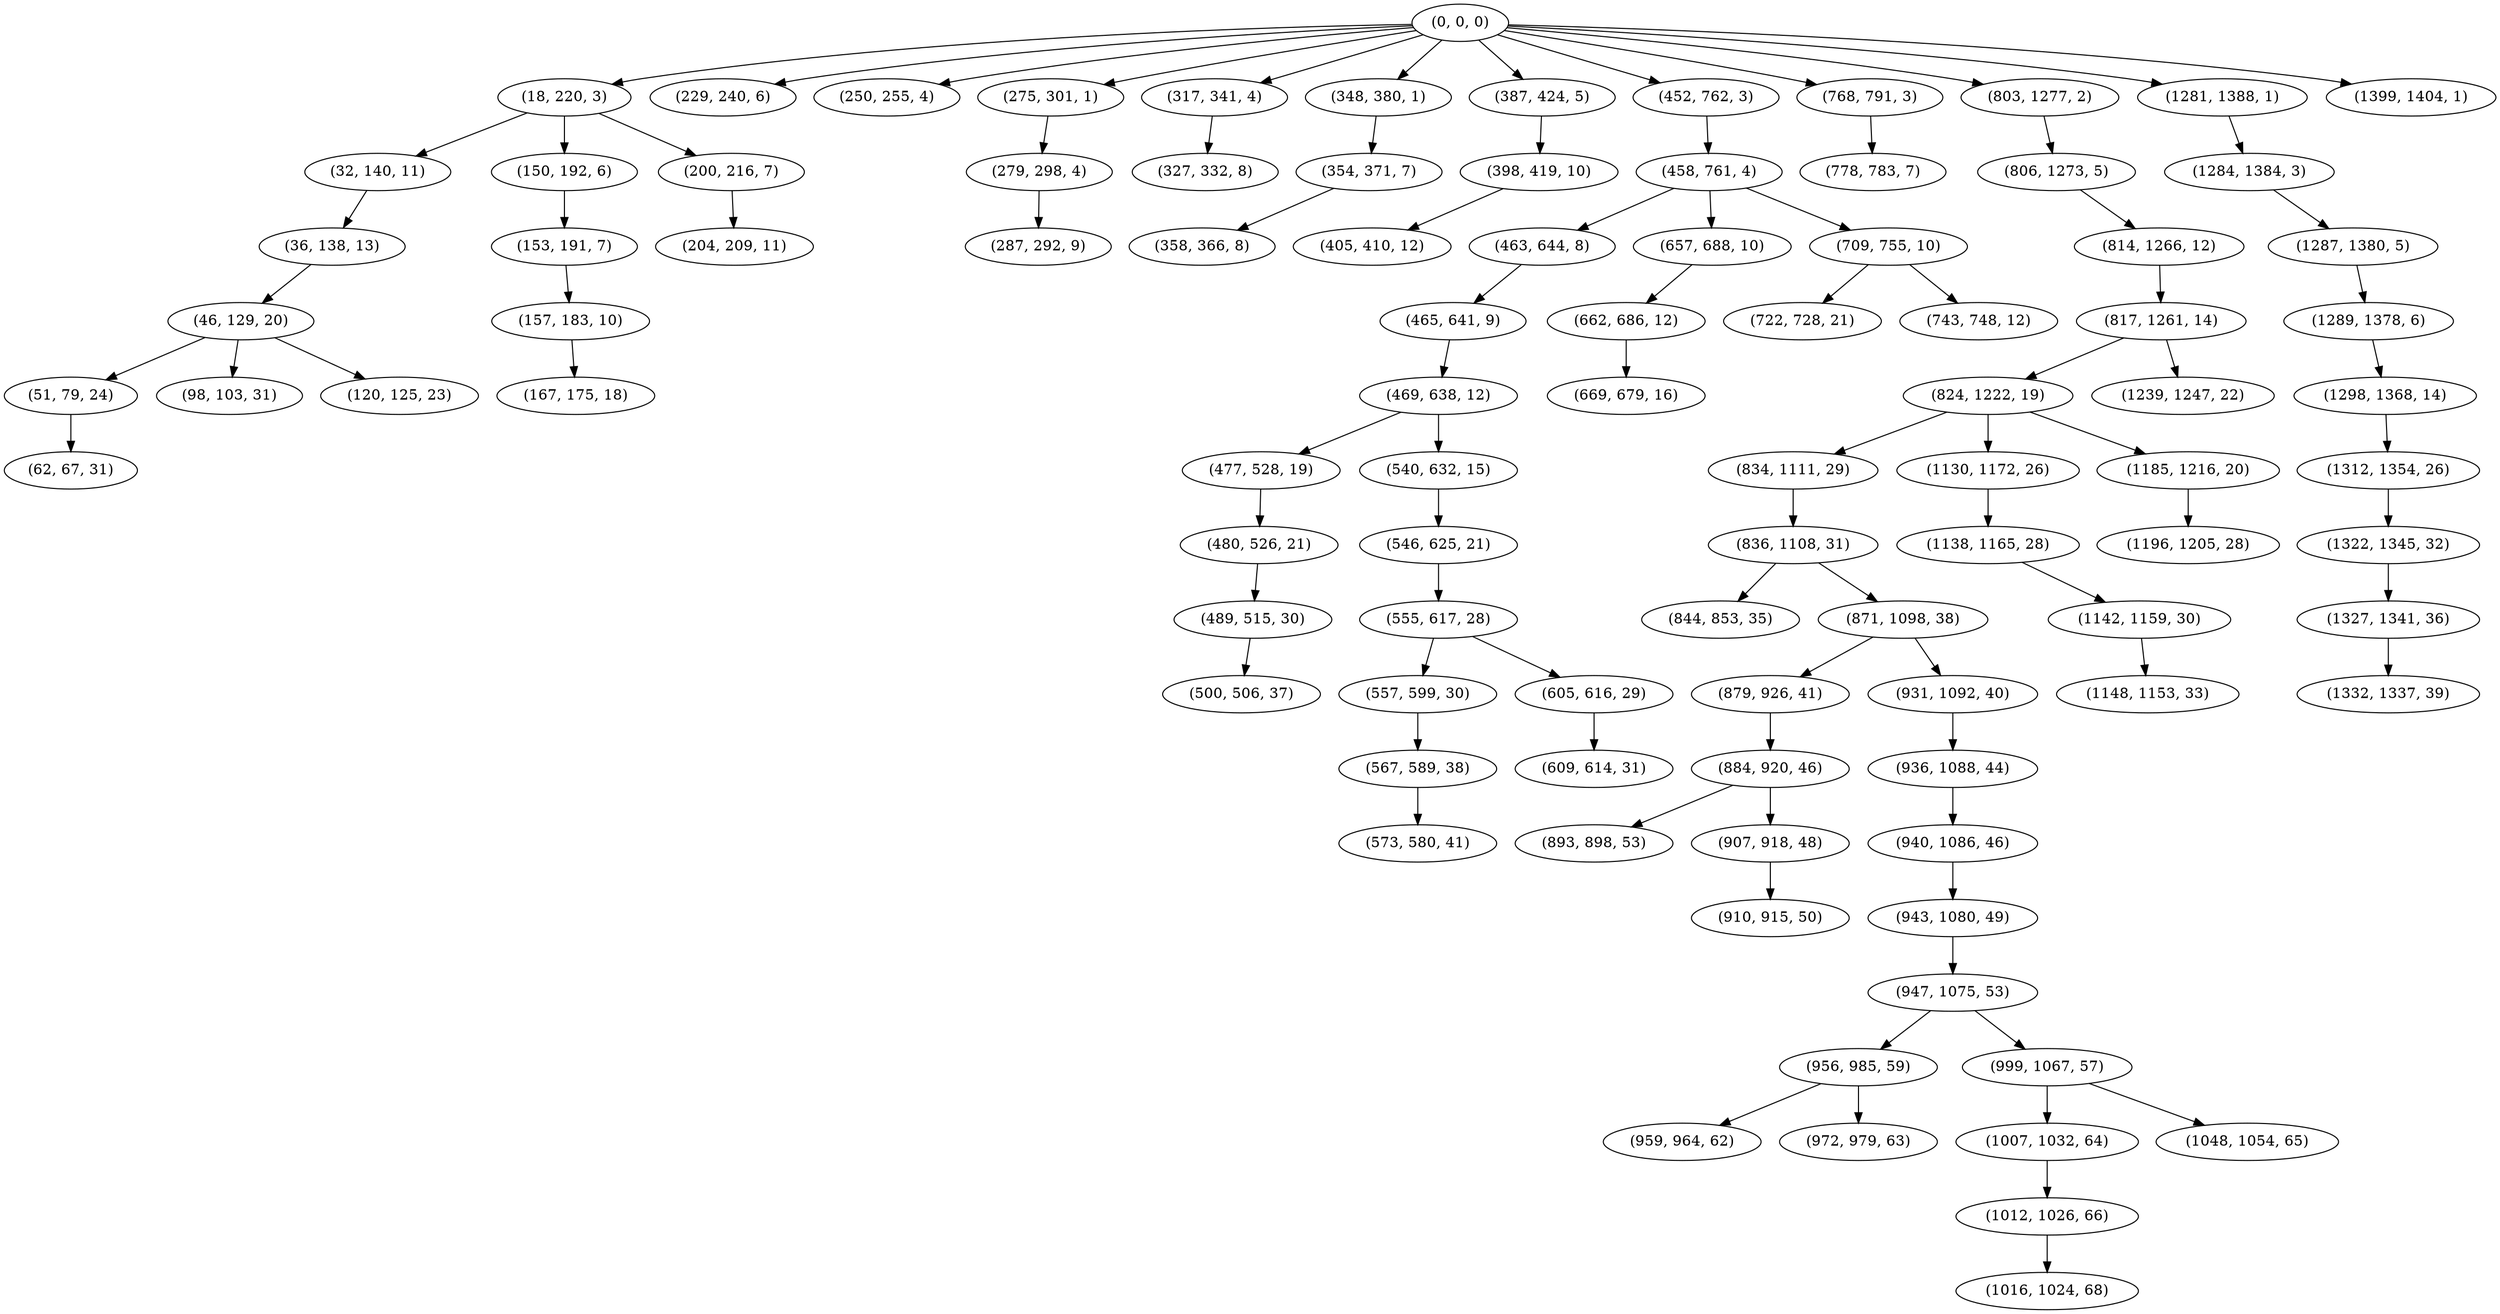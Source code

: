 digraph tree {
    "(0, 0, 0)";
    "(18, 220, 3)";
    "(32, 140, 11)";
    "(36, 138, 13)";
    "(46, 129, 20)";
    "(51, 79, 24)";
    "(62, 67, 31)";
    "(98, 103, 31)";
    "(120, 125, 23)";
    "(150, 192, 6)";
    "(153, 191, 7)";
    "(157, 183, 10)";
    "(167, 175, 18)";
    "(200, 216, 7)";
    "(204, 209, 11)";
    "(229, 240, 6)";
    "(250, 255, 4)";
    "(275, 301, 1)";
    "(279, 298, 4)";
    "(287, 292, 9)";
    "(317, 341, 4)";
    "(327, 332, 8)";
    "(348, 380, 1)";
    "(354, 371, 7)";
    "(358, 366, 8)";
    "(387, 424, 5)";
    "(398, 419, 10)";
    "(405, 410, 12)";
    "(452, 762, 3)";
    "(458, 761, 4)";
    "(463, 644, 8)";
    "(465, 641, 9)";
    "(469, 638, 12)";
    "(477, 528, 19)";
    "(480, 526, 21)";
    "(489, 515, 30)";
    "(500, 506, 37)";
    "(540, 632, 15)";
    "(546, 625, 21)";
    "(555, 617, 28)";
    "(557, 599, 30)";
    "(567, 589, 38)";
    "(573, 580, 41)";
    "(605, 616, 29)";
    "(609, 614, 31)";
    "(657, 688, 10)";
    "(662, 686, 12)";
    "(669, 679, 16)";
    "(709, 755, 10)";
    "(722, 728, 21)";
    "(743, 748, 12)";
    "(768, 791, 3)";
    "(778, 783, 7)";
    "(803, 1277, 2)";
    "(806, 1273, 5)";
    "(814, 1266, 12)";
    "(817, 1261, 14)";
    "(824, 1222, 19)";
    "(834, 1111, 29)";
    "(836, 1108, 31)";
    "(844, 853, 35)";
    "(871, 1098, 38)";
    "(879, 926, 41)";
    "(884, 920, 46)";
    "(893, 898, 53)";
    "(907, 918, 48)";
    "(910, 915, 50)";
    "(931, 1092, 40)";
    "(936, 1088, 44)";
    "(940, 1086, 46)";
    "(943, 1080, 49)";
    "(947, 1075, 53)";
    "(956, 985, 59)";
    "(959, 964, 62)";
    "(972, 979, 63)";
    "(999, 1067, 57)";
    "(1007, 1032, 64)";
    "(1012, 1026, 66)";
    "(1016, 1024, 68)";
    "(1048, 1054, 65)";
    "(1130, 1172, 26)";
    "(1138, 1165, 28)";
    "(1142, 1159, 30)";
    "(1148, 1153, 33)";
    "(1185, 1216, 20)";
    "(1196, 1205, 28)";
    "(1239, 1247, 22)";
    "(1281, 1388, 1)";
    "(1284, 1384, 3)";
    "(1287, 1380, 5)";
    "(1289, 1378, 6)";
    "(1298, 1368, 14)";
    "(1312, 1354, 26)";
    "(1322, 1345, 32)";
    "(1327, 1341, 36)";
    "(1332, 1337, 39)";
    "(1399, 1404, 1)";
    "(0, 0, 0)" -> "(18, 220, 3)";
    "(0, 0, 0)" -> "(229, 240, 6)";
    "(0, 0, 0)" -> "(250, 255, 4)";
    "(0, 0, 0)" -> "(275, 301, 1)";
    "(0, 0, 0)" -> "(317, 341, 4)";
    "(0, 0, 0)" -> "(348, 380, 1)";
    "(0, 0, 0)" -> "(387, 424, 5)";
    "(0, 0, 0)" -> "(452, 762, 3)";
    "(0, 0, 0)" -> "(768, 791, 3)";
    "(0, 0, 0)" -> "(803, 1277, 2)";
    "(0, 0, 0)" -> "(1281, 1388, 1)";
    "(0, 0, 0)" -> "(1399, 1404, 1)";
    "(18, 220, 3)" -> "(32, 140, 11)";
    "(18, 220, 3)" -> "(150, 192, 6)";
    "(18, 220, 3)" -> "(200, 216, 7)";
    "(32, 140, 11)" -> "(36, 138, 13)";
    "(36, 138, 13)" -> "(46, 129, 20)";
    "(46, 129, 20)" -> "(51, 79, 24)";
    "(46, 129, 20)" -> "(98, 103, 31)";
    "(46, 129, 20)" -> "(120, 125, 23)";
    "(51, 79, 24)" -> "(62, 67, 31)";
    "(150, 192, 6)" -> "(153, 191, 7)";
    "(153, 191, 7)" -> "(157, 183, 10)";
    "(157, 183, 10)" -> "(167, 175, 18)";
    "(200, 216, 7)" -> "(204, 209, 11)";
    "(275, 301, 1)" -> "(279, 298, 4)";
    "(279, 298, 4)" -> "(287, 292, 9)";
    "(317, 341, 4)" -> "(327, 332, 8)";
    "(348, 380, 1)" -> "(354, 371, 7)";
    "(354, 371, 7)" -> "(358, 366, 8)";
    "(387, 424, 5)" -> "(398, 419, 10)";
    "(398, 419, 10)" -> "(405, 410, 12)";
    "(452, 762, 3)" -> "(458, 761, 4)";
    "(458, 761, 4)" -> "(463, 644, 8)";
    "(458, 761, 4)" -> "(657, 688, 10)";
    "(458, 761, 4)" -> "(709, 755, 10)";
    "(463, 644, 8)" -> "(465, 641, 9)";
    "(465, 641, 9)" -> "(469, 638, 12)";
    "(469, 638, 12)" -> "(477, 528, 19)";
    "(469, 638, 12)" -> "(540, 632, 15)";
    "(477, 528, 19)" -> "(480, 526, 21)";
    "(480, 526, 21)" -> "(489, 515, 30)";
    "(489, 515, 30)" -> "(500, 506, 37)";
    "(540, 632, 15)" -> "(546, 625, 21)";
    "(546, 625, 21)" -> "(555, 617, 28)";
    "(555, 617, 28)" -> "(557, 599, 30)";
    "(555, 617, 28)" -> "(605, 616, 29)";
    "(557, 599, 30)" -> "(567, 589, 38)";
    "(567, 589, 38)" -> "(573, 580, 41)";
    "(605, 616, 29)" -> "(609, 614, 31)";
    "(657, 688, 10)" -> "(662, 686, 12)";
    "(662, 686, 12)" -> "(669, 679, 16)";
    "(709, 755, 10)" -> "(722, 728, 21)";
    "(709, 755, 10)" -> "(743, 748, 12)";
    "(768, 791, 3)" -> "(778, 783, 7)";
    "(803, 1277, 2)" -> "(806, 1273, 5)";
    "(806, 1273, 5)" -> "(814, 1266, 12)";
    "(814, 1266, 12)" -> "(817, 1261, 14)";
    "(817, 1261, 14)" -> "(824, 1222, 19)";
    "(817, 1261, 14)" -> "(1239, 1247, 22)";
    "(824, 1222, 19)" -> "(834, 1111, 29)";
    "(824, 1222, 19)" -> "(1130, 1172, 26)";
    "(824, 1222, 19)" -> "(1185, 1216, 20)";
    "(834, 1111, 29)" -> "(836, 1108, 31)";
    "(836, 1108, 31)" -> "(844, 853, 35)";
    "(836, 1108, 31)" -> "(871, 1098, 38)";
    "(871, 1098, 38)" -> "(879, 926, 41)";
    "(871, 1098, 38)" -> "(931, 1092, 40)";
    "(879, 926, 41)" -> "(884, 920, 46)";
    "(884, 920, 46)" -> "(893, 898, 53)";
    "(884, 920, 46)" -> "(907, 918, 48)";
    "(907, 918, 48)" -> "(910, 915, 50)";
    "(931, 1092, 40)" -> "(936, 1088, 44)";
    "(936, 1088, 44)" -> "(940, 1086, 46)";
    "(940, 1086, 46)" -> "(943, 1080, 49)";
    "(943, 1080, 49)" -> "(947, 1075, 53)";
    "(947, 1075, 53)" -> "(956, 985, 59)";
    "(947, 1075, 53)" -> "(999, 1067, 57)";
    "(956, 985, 59)" -> "(959, 964, 62)";
    "(956, 985, 59)" -> "(972, 979, 63)";
    "(999, 1067, 57)" -> "(1007, 1032, 64)";
    "(999, 1067, 57)" -> "(1048, 1054, 65)";
    "(1007, 1032, 64)" -> "(1012, 1026, 66)";
    "(1012, 1026, 66)" -> "(1016, 1024, 68)";
    "(1130, 1172, 26)" -> "(1138, 1165, 28)";
    "(1138, 1165, 28)" -> "(1142, 1159, 30)";
    "(1142, 1159, 30)" -> "(1148, 1153, 33)";
    "(1185, 1216, 20)" -> "(1196, 1205, 28)";
    "(1281, 1388, 1)" -> "(1284, 1384, 3)";
    "(1284, 1384, 3)" -> "(1287, 1380, 5)";
    "(1287, 1380, 5)" -> "(1289, 1378, 6)";
    "(1289, 1378, 6)" -> "(1298, 1368, 14)";
    "(1298, 1368, 14)" -> "(1312, 1354, 26)";
    "(1312, 1354, 26)" -> "(1322, 1345, 32)";
    "(1322, 1345, 32)" -> "(1327, 1341, 36)";
    "(1327, 1341, 36)" -> "(1332, 1337, 39)";
}
